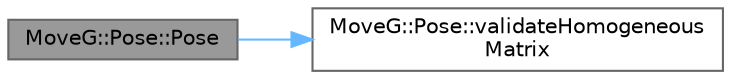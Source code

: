 digraph "MoveG::Pose::Pose"
{
 // INTERACTIVE_SVG=YES
 // LATEX_PDF_SIZE
  bgcolor="transparent";
  edge [fontname=Helvetica,fontsize=10,labelfontname=Helvetica,labelfontsize=10];
  node [fontname=Helvetica,fontsize=10,shape=box,height=0.2,width=0.4];
  rankdir="LR";
  Node1 [id="Node000001",label="MoveG::Pose::Pose",height=0.2,width=0.4,color="gray40", fillcolor="grey60", style="filled", fontcolor="black",tooltip="Constructor with homogeneous transformation matrix 4x4."];
  Node1 -> Node2 [id="edge1_Node000001_Node000002",color="steelblue1",style="solid",tooltip=" "];
  Node2 [id="Node000002",label="MoveG::Pose::validateHomogeneous\lMatrix",height=0.2,width=0.4,color="grey40", fillcolor="white", style="filled",URL="$classMoveG_1_1Pose.html#a7aa4a2212ddc0a8691219b706123bf9b",tooltip="Validates a homogeneous transformation matrix."];
}
